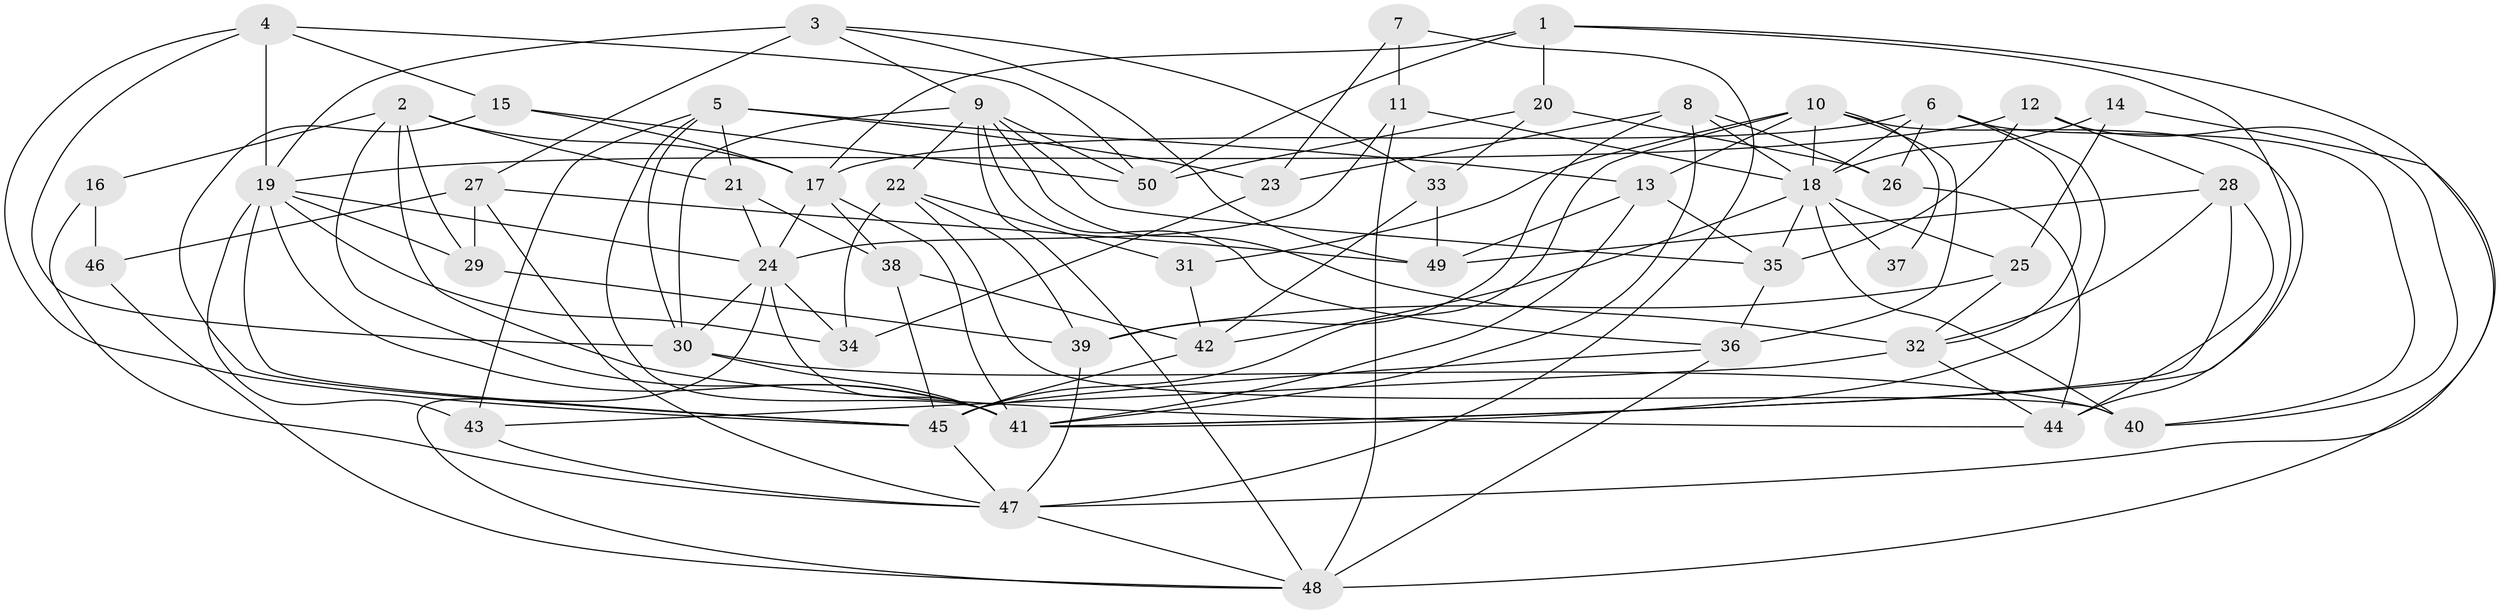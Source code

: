 // original degree distribution, {6: 0.08080808080808081, 2: 0.13131313131313133, 3: 0.2828282828282828, 5: 0.15151515151515152, 4: 0.2828282828282828, 7: 0.050505050505050504, 8: 0.020202020202020204}
// Generated by graph-tools (version 1.1) at 2025/37/03/04/25 23:37:06]
// undirected, 50 vertices, 131 edges
graph export_dot {
  node [color=gray90,style=filled];
  1;
  2;
  3;
  4;
  5;
  6;
  7;
  8;
  9;
  10;
  11;
  12;
  13;
  14;
  15;
  16;
  17;
  18;
  19;
  20;
  21;
  22;
  23;
  24;
  25;
  26;
  27;
  28;
  29;
  30;
  31;
  32;
  33;
  34;
  35;
  36;
  37;
  38;
  39;
  40;
  41;
  42;
  43;
  44;
  45;
  46;
  47;
  48;
  49;
  50;
  1 -- 17 [weight=1.0];
  1 -- 20 [weight=1.0];
  1 -- 41 [weight=1.0];
  1 -- 47 [weight=1.0];
  1 -- 50 [weight=1.0];
  2 -- 16 [weight=1.0];
  2 -- 17 [weight=1.0];
  2 -- 21 [weight=1.0];
  2 -- 29 [weight=1.0];
  2 -- 41 [weight=1.0];
  2 -- 44 [weight=1.0];
  3 -- 9 [weight=1.0];
  3 -- 19 [weight=2.0];
  3 -- 27 [weight=1.0];
  3 -- 33 [weight=1.0];
  3 -- 49 [weight=1.0];
  4 -- 15 [weight=1.0];
  4 -- 19 [weight=1.0];
  4 -- 30 [weight=1.0];
  4 -- 45 [weight=1.0];
  4 -- 50 [weight=1.0];
  5 -- 13 [weight=1.0];
  5 -- 21 [weight=1.0];
  5 -- 23 [weight=1.0];
  5 -- 30 [weight=1.0];
  5 -- 41 [weight=1.0];
  5 -- 43 [weight=1.0];
  6 -- 17 [weight=1.0];
  6 -- 18 [weight=1.0];
  6 -- 26 [weight=1.0];
  6 -- 32 [weight=1.0];
  6 -- 40 [weight=1.0];
  6 -- 41 [weight=1.0];
  7 -- 11 [weight=1.0];
  7 -- 23 [weight=1.0];
  7 -- 47 [weight=1.0];
  8 -- 18 [weight=1.0];
  8 -- 23 [weight=1.0];
  8 -- 26 [weight=1.0];
  8 -- 39 [weight=1.0];
  8 -- 41 [weight=1.0];
  9 -- 22 [weight=1.0];
  9 -- 30 [weight=2.0];
  9 -- 32 [weight=1.0];
  9 -- 35 [weight=1.0];
  9 -- 36 [weight=2.0];
  9 -- 48 [weight=1.0];
  9 -- 50 [weight=1.0];
  10 -- 13 [weight=1.0];
  10 -- 18 [weight=1.0];
  10 -- 31 [weight=1.0];
  10 -- 36 [weight=1.0];
  10 -- 37 [weight=2.0];
  10 -- 44 [weight=1.0];
  10 -- 45 [weight=1.0];
  11 -- 18 [weight=1.0];
  11 -- 24 [weight=1.0];
  11 -- 48 [weight=1.0];
  12 -- 19 [weight=1.0];
  12 -- 28 [weight=1.0];
  12 -- 35 [weight=1.0];
  12 -- 40 [weight=1.0];
  13 -- 35 [weight=1.0];
  13 -- 41 [weight=1.0];
  13 -- 49 [weight=1.0];
  14 -- 18 [weight=2.0];
  14 -- 25 [weight=1.0];
  14 -- 48 [weight=1.0];
  15 -- 17 [weight=1.0];
  15 -- 45 [weight=1.0];
  15 -- 50 [weight=1.0];
  16 -- 46 [weight=1.0];
  16 -- 47 [weight=1.0];
  17 -- 24 [weight=1.0];
  17 -- 38 [weight=1.0];
  17 -- 41 [weight=1.0];
  18 -- 25 [weight=2.0];
  18 -- 35 [weight=1.0];
  18 -- 37 [weight=1.0];
  18 -- 40 [weight=1.0];
  18 -- 42 [weight=1.0];
  19 -- 24 [weight=1.0];
  19 -- 29 [weight=1.0];
  19 -- 34 [weight=2.0];
  19 -- 41 [weight=1.0];
  19 -- 43 [weight=1.0];
  19 -- 45 [weight=1.0];
  20 -- 26 [weight=2.0];
  20 -- 33 [weight=1.0];
  20 -- 50 [weight=1.0];
  21 -- 24 [weight=1.0];
  21 -- 38 [weight=1.0];
  22 -- 31 [weight=1.0];
  22 -- 34 [weight=1.0];
  22 -- 39 [weight=1.0];
  22 -- 40 [weight=1.0];
  23 -- 34 [weight=1.0];
  24 -- 30 [weight=1.0];
  24 -- 34 [weight=1.0];
  24 -- 41 [weight=1.0];
  24 -- 48 [weight=1.0];
  25 -- 32 [weight=1.0];
  25 -- 39 [weight=1.0];
  26 -- 44 [weight=1.0];
  27 -- 29 [weight=1.0];
  27 -- 46 [weight=1.0];
  27 -- 47 [weight=1.0];
  27 -- 49 [weight=1.0];
  28 -- 32 [weight=2.0];
  28 -- 41 [weight=2.0];
  28 -- 44 [weight=1.0];
  28 -- 49 [weight=1.0];
  29 -- 39 [weight=1.0];
  30 -- 40 [weight=1.0];
  30 -- 41 [weight=1.0];
  31 -- 42 [weight=1.0];
  32 -- 43 [weight=1.0];
  32 -- 44 [weight=1.0];
  33 -- 42 [weight=1.0];
  33 -- 49 [weight=1.0];
  35 -- 36 [weight=1.0];
  36 -- 45 [weight=2.0];
  36 -- 48 [weight=2.0];
  38 -- 42 [weight=1.0];
  38 -- 45 [weight=1.0];
  39 -- 47 [weight=1.0];
  42 -- 45 [weight=1.0];
  43 -- 47 [weight=1.0];
  45 -- 47 [weight=1.0];
  46 -- 48 [weight=1.0];
  47 -- 48 [weight=1.0];
}
